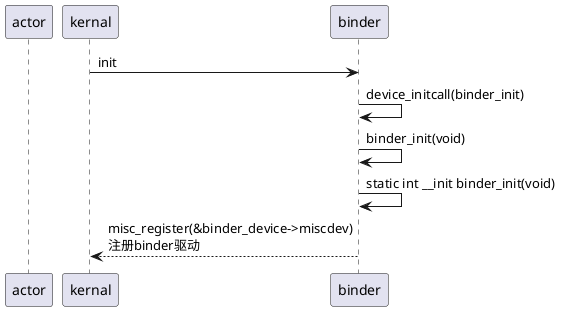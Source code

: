 @startuml

participant actor

kernal -> binder: init 
binder -> binder: device_initcall(binder_init) 
binder -> binder: binder_init(void)
binder -> binder: static int __init binder_init(void) 
binder --> kernal: misc_register(&binder_device->miscdev)\n注册binder驱动

@enduml